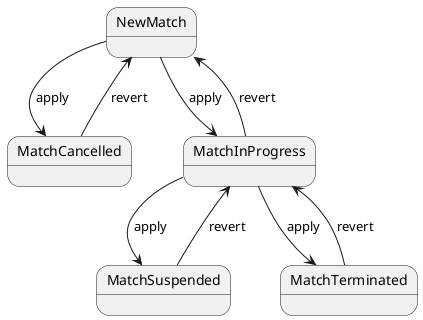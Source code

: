 @startuml

state NewMatch
state MatchCancelled
state MatchInProgress
state MatchSuspended
state MatchTerminated

NewMatch -down-> MatchInProgress : apply
MatchInProgress -up-> NewMatch : revert
NewMatch -down-> MatchCancelled : apply
MatchCancelled -up-> NewMatch : revert
MatchInProgress -down-> MatchSuspended : apply
MatchSuspended -down-> MatchInProgress : revert
MatchInProgress -down-> MatchTerminated : apply
MatchTerminated -down-> MatchInProgress : revert

@enduml